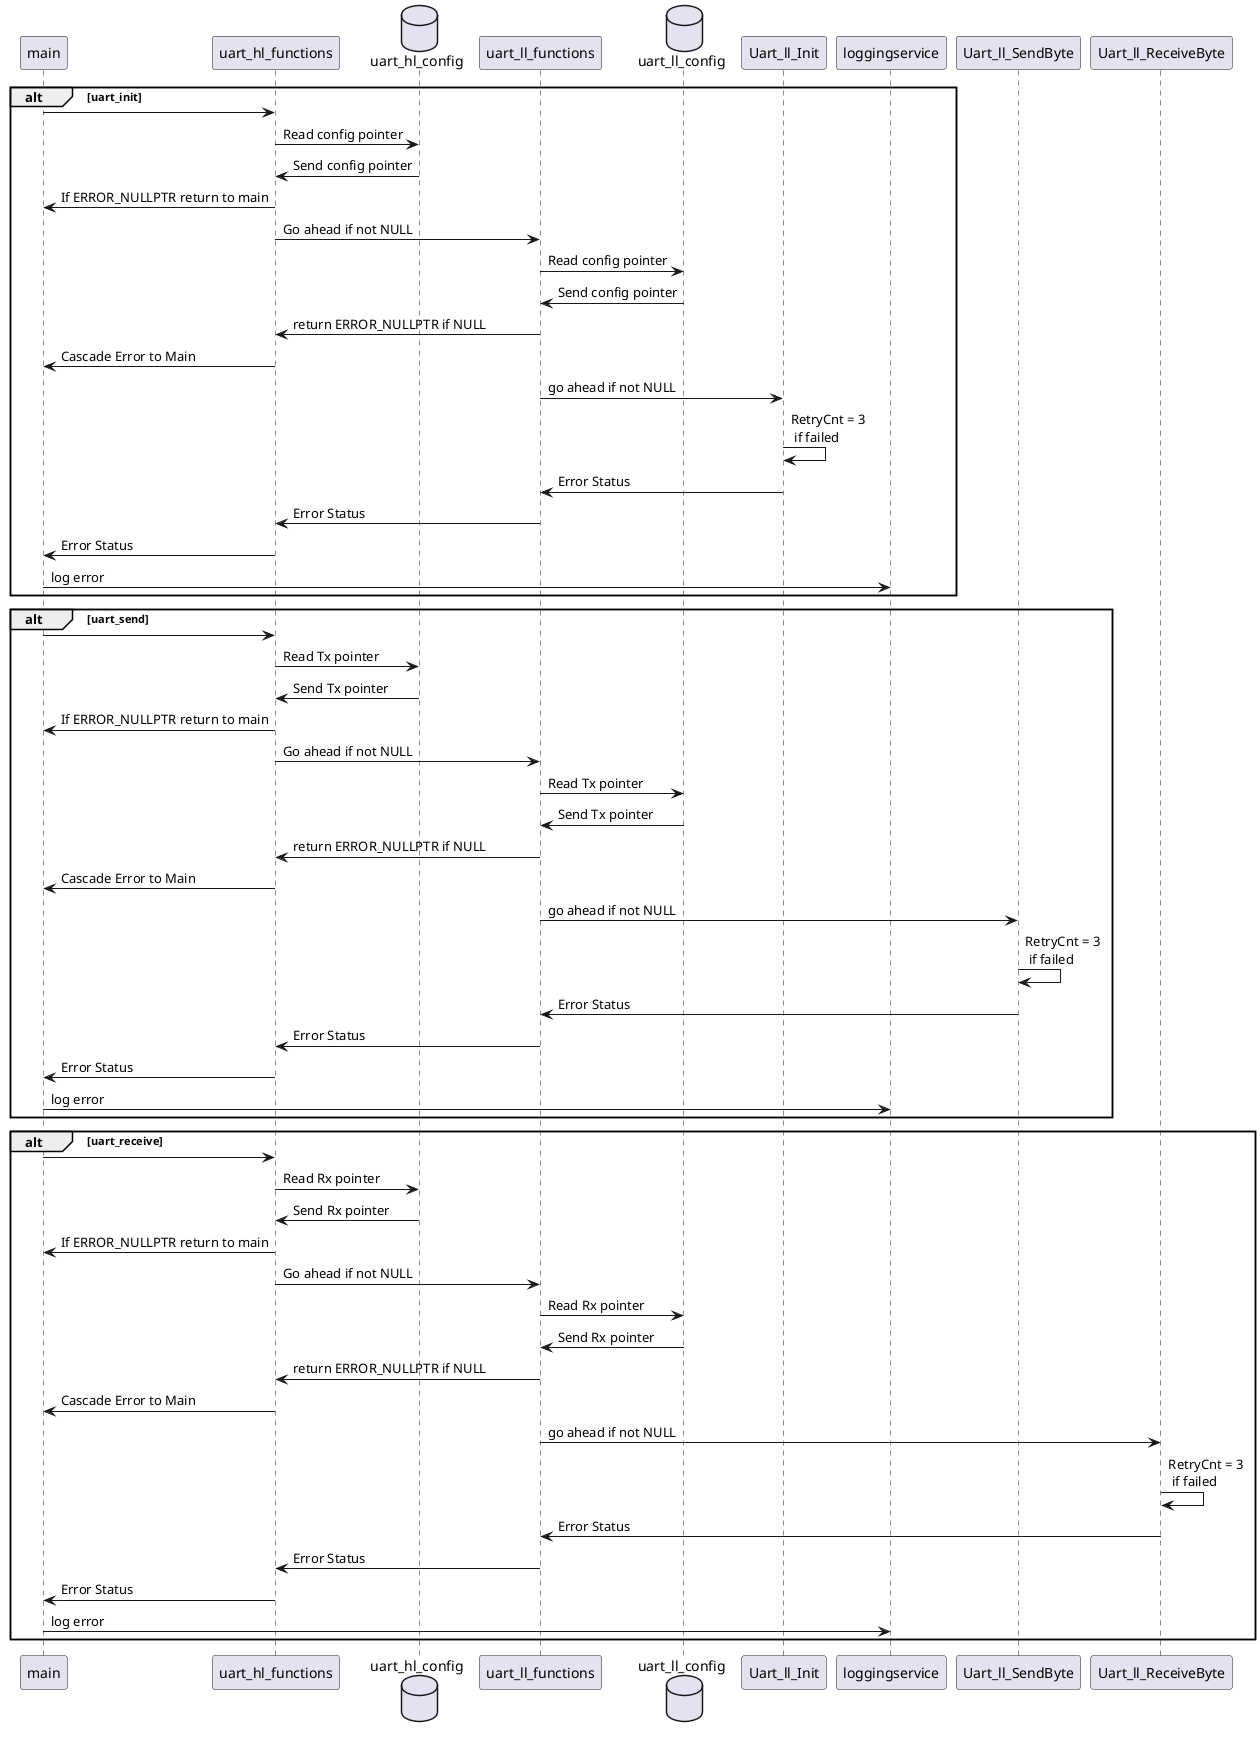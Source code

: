 @startuml

alt uart_init
    main  -> uart_hl_functions 
    database uart_hl_config as uart_highlevel_config
    uart_hl_functions -> uart_highlevel_config : Read config pointer
    uart_highlevel_config -> uart_hl_functions : Send config pointer
    uart_hl_functions -> main : If ERROR_NULLPTR return to main
    uart_hl_functions -> uart_ll_functions : Go ahead if not NULL

    database uart_ll_config as uart_lowlevel_config
    uart_ll_functions -> uart_lowlevel_config : Read config pointer
    uart_lowlevel_config -> uart_ll_functions : Send config pointer
    uart_ll_functions -> uart_hl_functions : return ERROR_NULLPTR if NULL
    uart_hl_functions-> main : Cascade Error to Main

    uart_ll_functions -> Uart_ll_Init : go ahead if not NULL
    Uart_ll_Init -> Uart_ll_Init : RetryCnt = 3\n if failed
    Uart_ll_Init -> uart_ll_functions : Error Status
    uart_ll_functions -> uart_hl_functions : Error Status
    uart_hl_functions -> main : Error Status
    main -> loggingservice : log error
end

alt uart_send
    main  -> uart_hl_functions 

    uart_hl_functions -> uart_highlevel_config : Read Tx pointer
    uart_highlevel_config -> uart_hl_functions : Send Tx pointer
    uart_hl_functions -> main : If ERROR_NULLPTR return to main
    uart_hl_functions -> uart_ll_functions : Go ahead if not NULL

    uart_ll_functions -> uart_lowlevel_config : Read Tx pointer
    uart_lowlevel_config -> uart_ll_functions : Send Tx pointer
    uart_ll_functions -> uart_hl_functions : return ERROR_NULLPTR if NULL
    uart_hl_functions-> main : Cascade Error to Main

    uart_ll_functions -> Uart_ll_SendByte : go ahead if not NULL
    Uart_ll_SendByte -> Uart_ll_SendByte : RetryCnt = 3\n if failed
    Uart_ll_SendByte -> uart_ll_functions : Error Status
    uart_ll_functions -> uart_hl_functions : Error Status
    uart_hl_functions -> main : Error Status
    main -> loggingservice : log error
end

alt uart_receive
    main  -> uart_hl_functions 

    uart_hl_functions -> uart_highlevel_config : Read Rx pointer
    uart_highlevel_config -> uart_hl_functions : Send Rx pointer
    uart_hl_functions -> main : If ERROR_NULLPTR return to main
    uart_hl_functions -> uart_ll_functions : Go ahead if not NULL

    uart_ll_functions -> uart_lowlevel_config : Read Rx pointer
    uart_lowlevel_config -> uart_ll_functions : Send Rx pointer
    uart_ll_functions -> uart_hl_functions : return ERROR_NULLPTR if NULL
    uart_hl_functions-> main : Cascade Error to Main

    uart_ll_functions -> Uart_ll_ReceiveByte : go ahead if not NULL
    Uart_ll_ReceiveByte -> Uart_ll_ReceiveByte : RetryCnt = 3\n if failed
    Uart_ll_ReceiveByte -> uart_ll_functions : Error Status
    uart_ll_functions -> uart_hl_functions : Error Status
    uart_hl_functions -> main : Error Status
    main -> loggingservice : log error
end

@enduml